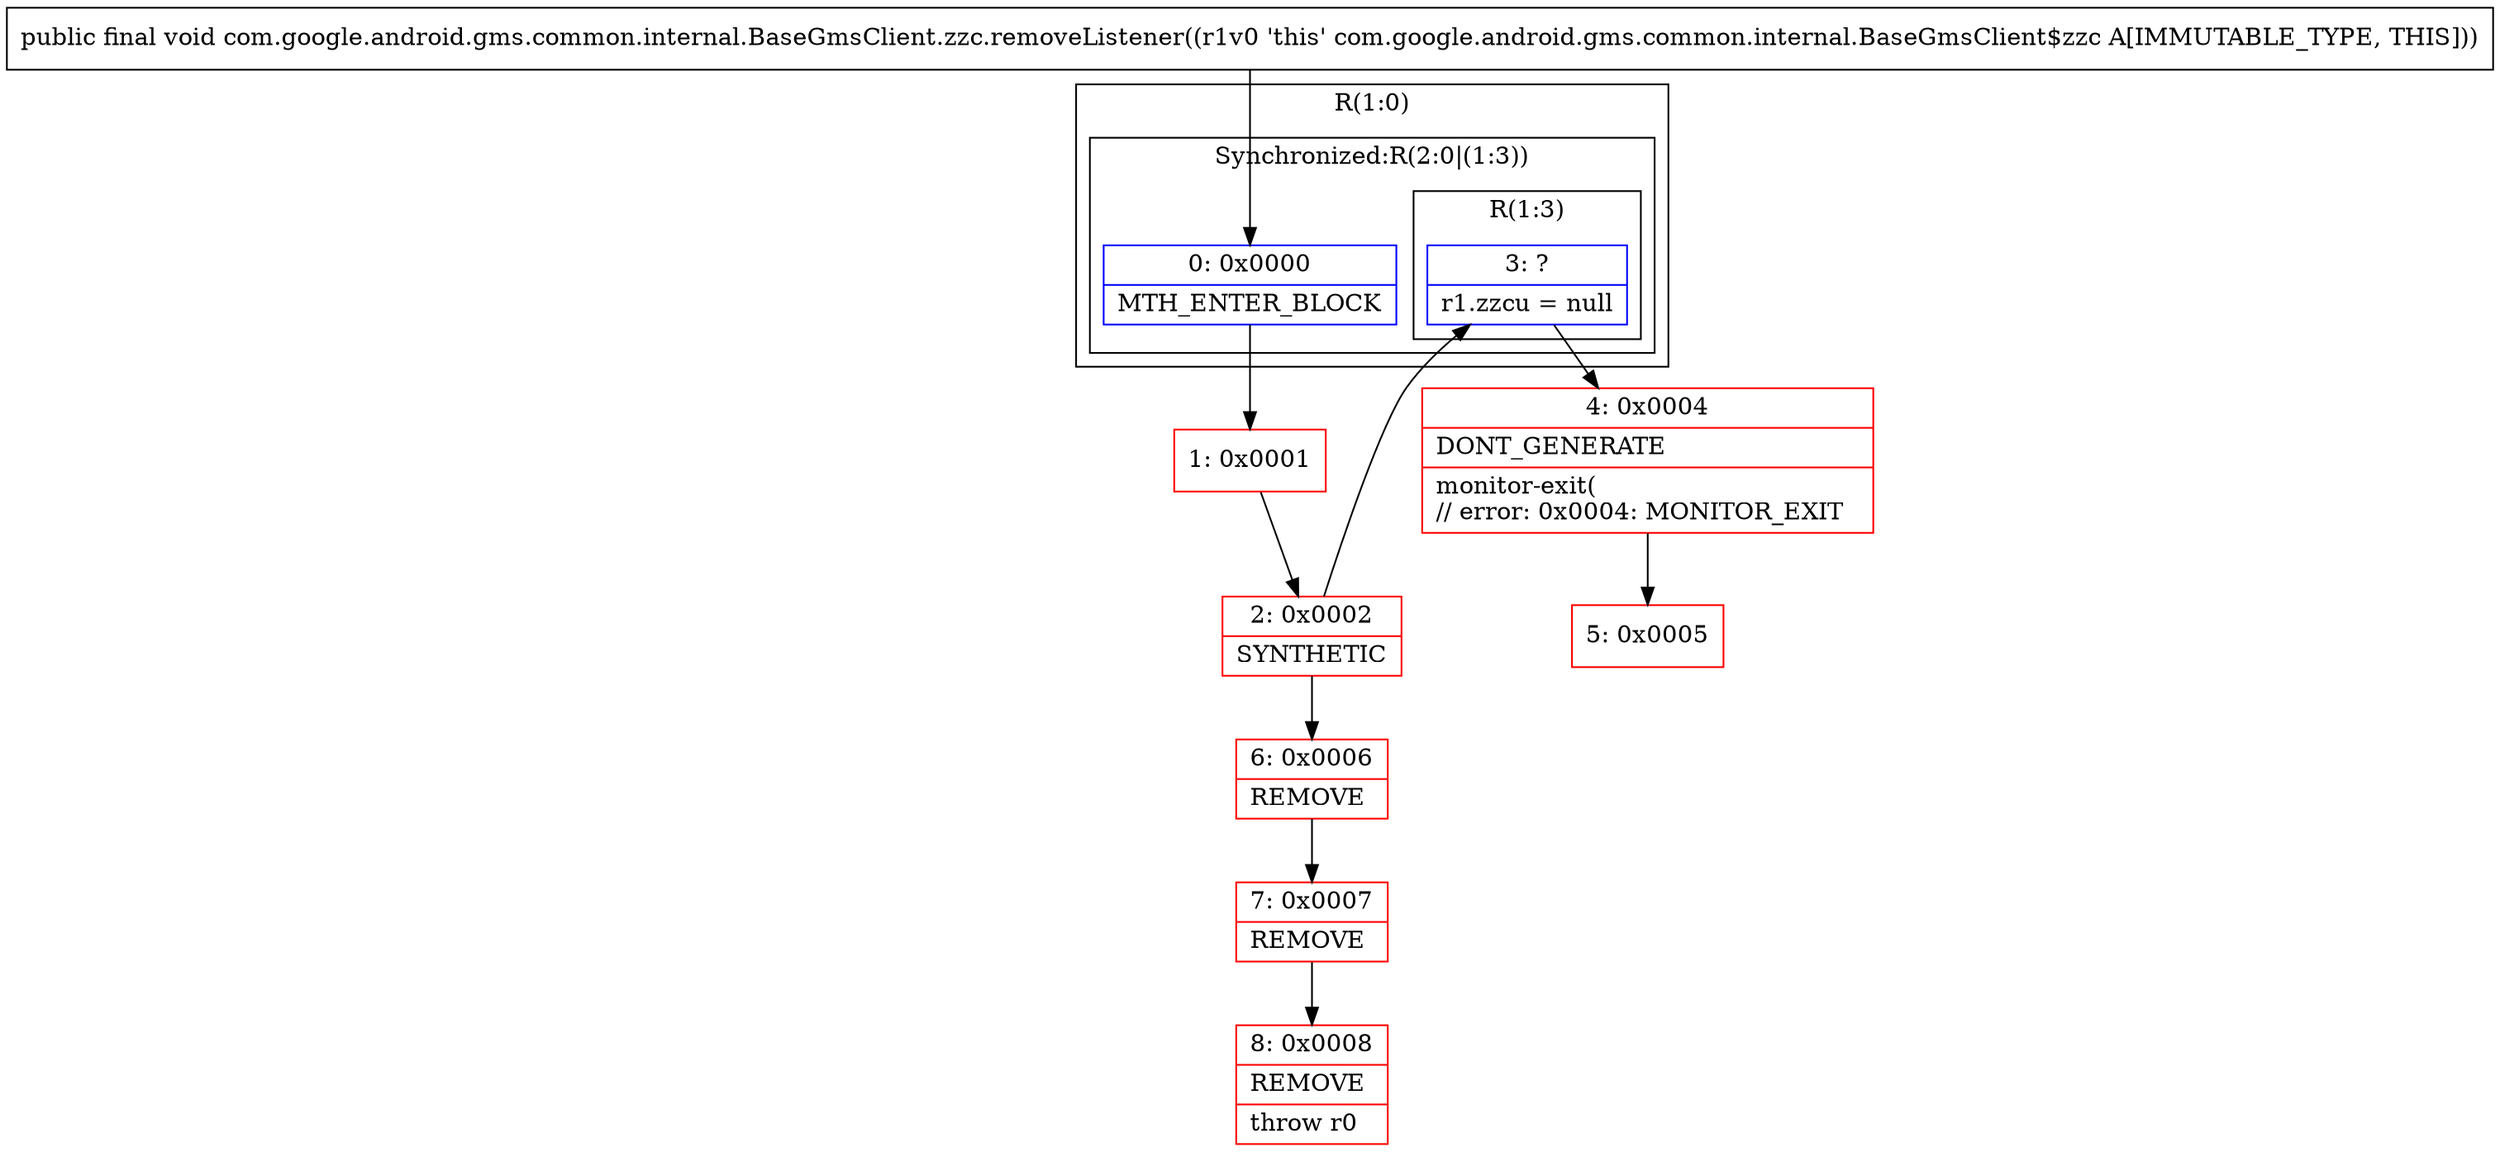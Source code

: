 digraph "CFG forcom.google.android.gms.common.internal.BaseGmsClient.zzc.removeListener()V" {
subgraph cluster_Region_523241156 {
label = "R(1:0)";
node [shape=record,color=blue];
subgraph cluster_SynchronizedRegion_1128161661 {
label = "Synchronized:R(2:0|(1:3))";
node [shape=record,color=blue];
Node_0 [shape=record,label="{0\:\ 0x0000|MTH_ENTER_BLOCK\l}"];
subgraph cluster_Region_884327671 {
label = "R(1:3)";
node [shape=record,color=blue];
Node_3 [shape=record,label="{3\:\ ?|r1.zzcu = null\l}"];
}
}
}
Node_1 [shape=record,color=red,label="{1\:\ 0x0001}"];
Node_2 [shape=record,color=red,label="{2\:\ 0x0002|SYNTHETIC\l}"];
Node_4 [shape=record,color=red,label="{4\:\ 0x0004|DONT_GENERATE\l|monitor\-exit(\l\/\/ error: 0x0004: MONITOR_EXIT  \l}"];
Node_5 [shape=record,color=red,label="{5\:\ 0x0005}"];
Node_6 [shape=record,color=red,label="{6\:\ 0x0006|REMOVE\l}"];
Node_7 [shape=record,color=red,label="{7\:\ 0x0007|REMOVE\l}"];
Node_8 [shape=record,color=red,label="{8\:\ 0x0008|REMOVE\l|throw r0\l}"];
MethodNode[shape=record,label="{public final void com.google.android.gms.common.internal.BaseGmsClient.zzc.removeListener((r1v0 'this' com.google.android.gms.common.internal.BaseGmsClient$zzc A[IMMUTABLE_TYPE, THIS])) }"];
MethodNode -> Node_0;
Node_0 -> Node_1;
Node_3 -> Node_4;
Node_1 -> Node_2;
Node_2 -> Node_3;
Node_2 -> Node_6;
Node_4 -> Node_5;
Node_6 -> Node_7;
Node_7 -> Node_8;
}

